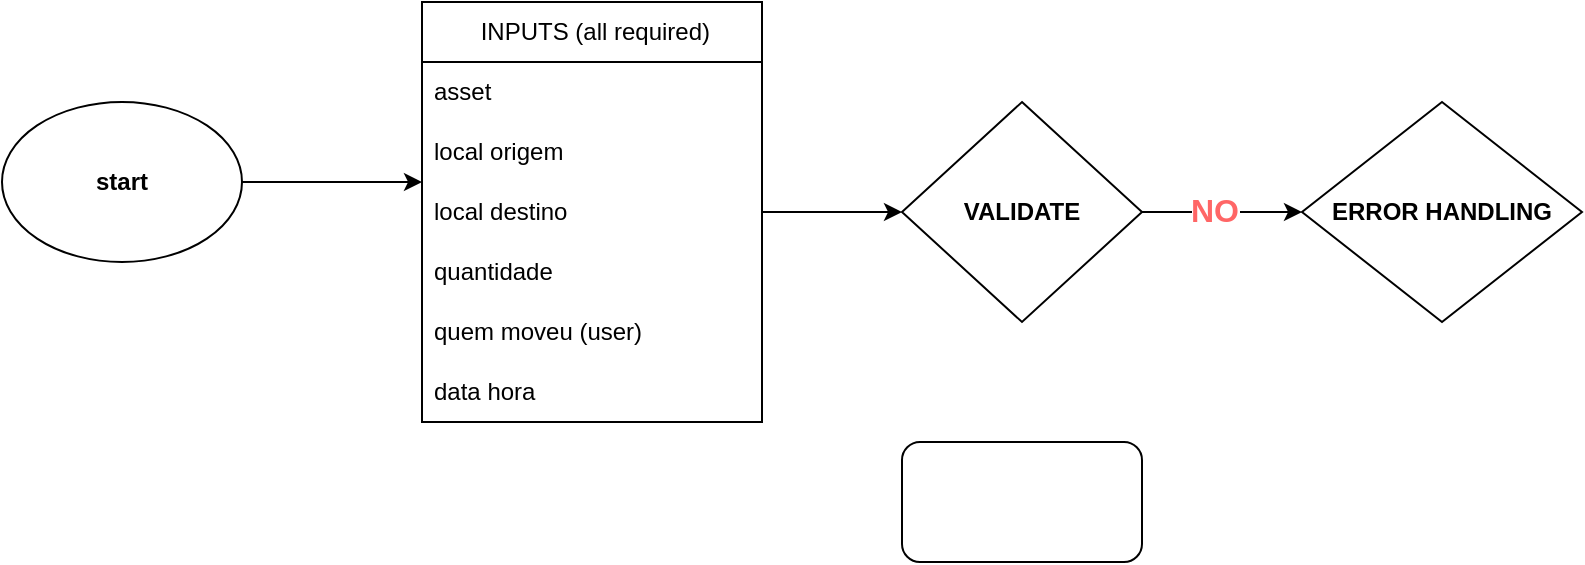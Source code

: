 <mxfile version="24.8.3">
  <diagram name="Page-1" id="jQFn5HOyZnFR5WHQUwbv">
    <mxGraphModel dx="1188" dy="1458" grid="1" gridSize="10" guides="1" tooltips="1" connect="1" arrows="1" fold="1" page="1" pageScale="1" pageWidth="1169" pageHeight="827" math="0" shadow="0">
      <root>
        <mxCell id="0" />
        <mxCell id="1" parent="0" />
        <mxCell id="-QGJuMBhOjV9N6RnQMlm-3" style="edgeStyle=orthogonalEdgeStyle;rounded=0;orthogonalLoop=1;jettySize=auto;html=1;entryX=0;entryY=0.5;entryDx=0;entryDy=0;" parent="1" source="-QGJuMBhOjV9N6RnQMlm-1" edge="1">
          <mxGeometry relative="1" as="geometry">
            <mxPoint x="250" y="70" as="targetPoint" />
          </mxGeometry>
        </mxCell>
        <mxCell id="-QGJuMBhOjV9N6RnQMlm-1" value="start" style="ellipse;whiteSpace=wrap;html=1;fontStyle=1" parent="1" vertex="1">
          <mxGeometry x="40" y="30" width="120" height="80" as="geometry" />
        </mxCell>
        <mxCell id="KGEA-NOSsmliJ40rmCil-3" value="&amp;nbsp;INPUTS (all required)" style="swimlane;fontStyle=0;childLayout=stackLayout;horizontal=1;startSize=30;horizontalStack=0;resizeParent=1;resizeParentMax=0;resizeLast=0;collapsible=1;marginBottom=0;whiteSpace=wrap;html=1;" vertex="1" parent="1">
          <mxGeometry x="250" y="-20" width="170" height="210" as="geometry" />
        </mxCell>
        <mxCell id="KGEA-NOSsmliJ40rmCil-4" value="asset" style="text;strokeColor=none;fillColor=none;align=left;verticalAlign=middle;spacingLeft=4;spacingRight=4;overflow=hidden;points=[[0,0.5],[1,0.5]];portConstraint=eastwest;rotatable=0;whiteSpace=wrap;html=1;" vertex="1" parent="KGEA-NOSsmliJ40rmCil-3">
          <mxGeometry y="30" width="170" height="30" as="geometry" />
        </mxCell>
        <mxCell id="KGEA-NOSsmliJ40rmCil-5" value="local origem" style="text;strokeColor=none;fillColor=none;align=left;verticalAlign=middle;spacingLeft=4;spacingRight=4;overflow=hidden;points=[[0,0.5],[1,0.5]];portConstraint=eastwest;rotatable=0;whiteSpace=wrap;html=1;" vertex="1" parent="KGEA-NOSsmliJ40rmCil-3">
          <mxGeometry y="60" width="170" height="30" as="geometry" />
        </mxCell>
        <mxCell id="KGEA-NOSsmliJ40rmCil-6" value="local destino" style="text;strokeColor=none;fillColor=none;align=left;verticalAlign=middle;spacingLeft=4;spacingRight=4;overflow=hidden;points=[[0,0.5],[1,0.5]];portConstraint=eastwest;rotatable=0;whiteSpace=wrap;html=1;" vertex="1" parent="KGEA-NOSsmliJ40rmCil-3">
          <mxGeometry y="90" width="170" height="30" as="geometry" />
        </mxCell>
        <mxCell id="KGEA-NOSsmliJ40rmCil-7" value="quantidade" style="text;strokeColor=none;fillColor=none;align=left;verticalAlign=middle;spacingLeft=4;spacingRight=4;overflow=hidden;points=[[0,0.5],[1,0.5]];portConstraint=eastwest;rotatable=0;whiteSpace=wrap;html=1;" vertex="1" parent="KGEA-NOSsmliJ40rmCil-3">
          <mxGeometry y="120" width="170" height="30" as="geometry" />
        </mxCell>
        <mxCell id="KGEA-NOSsmliJ40rmCil-8" value="quem moveu (user)" style="text;strokeColor=none;fillColor=none;align=left;verticalAlign=middle;spacingLeft=4;spacingRight=4;overflow=hidden;points=[[0,0.5],[1,0.5]];portConstraint=eastwest;rotatable=0;whiteSpace=wrap;html=1;" vertex="1" parent="KGEA-NOSsmliJ40rmCil-3">
          <mxGeometry y="150" width="170" height="30" as="geometry" />
        </mxCell>
        <mxCell id="KGEA-NOSsmliJ40rmCil-9" value="data hora" style="text;strokeColor=none;fillColor=none;align=left;verticalAlign=middle;spacingLeft=4;spacingRight=4;overflow=hidden;points=[[0,0.5],[1,0.5]];portConstraint=eastwest;rotatable=0;whiteSpace=wrap;html=1;" vertex="1" parent="KGEA-NOSsmliJ40rmCil-3">
          <mxGeometry y="180" width="170" height="30" as="geometry" />
        </mxCell>
        <mxCell id="KGEA-NOSsmliJ40rmCil-17" value="" style="edgeStyle=orthogonalEdgeStyle;rounded=0;orthogonalLoop=1;jettySize=auto;html=1;" edge="1" parent="1" source="KGEA-NOSsmliJ40rmCil-11">
          <mxGeometry relative="1" as="geometry">
            <mxPoint x="690" y="85.0" as="targetPoint" />
          </mxGeometry>
        </mxCell>
        <mxCell id="KGEA-NOSsmliJ40rmCil-20" value="&lt;font style=&quot;font-size: 16px;&quot; color=&quot;#ff6666&quot;&gt;NO&lt;/font&gt;" style="edgeLabel;html=1;align=center;verticalAlign=middle;resizable=0;points=[];fontStyle=1" vertex="1" connectable="0" parent="KGEA-NOSsmliJ40rmCil-17">
          <mxGeometry x="-0.111" y="1" relative="1" as="geometry">
            <mxPoint as="offset" />
          </mxGeometry>
        </mxCell>
        <mxCell id="KGEA-NOSsmliJ40rmCil-11" value="VALIDATE" style="rhombus;whiteSpace=wrap;html=1;fontStyle=1" vertex="1" parent="1">
          <mxGeometry x="490" y="30" width="120" height="110" as="geometry" />
        </mxCell>
        <mxCell id="KGEA-NOSsmliJ40rmCil-12" style="edgeStyle=orthogonalEdgeStyle;rounded=0;orthogonalLoop=1;jettySize=auto;html=1;" edge="1" parent="1" source="KGEA-NOSsmliJ40rmCil-6" target="KGEA-NOSsmliJ40rmCil-11">
          <mxGeometry relative="1" as="geometry" />
        </mxCell>
        <mxCell id="KGEA-NOSsmliJ40rmCil-19" value="ERROR HANDLING" style="rhombus;whiteSpace=wrap;html=1;fontStyle=1" vertex="1" parent="1">
          <mxGeometry x="690" y="30" width="140" height="110" as="geometry" />
        </mxCell>
        <mxCell id="KGEA-NOSsmliJ40rmCil-21" value="" style="rounded=1;whiteSpace=wrap;html=1;" vertex="1" parent="1">
          <mxGeometry x="490" y="200" width="120" height="60" as="geometry" />
        </mxCell>
      </root>
    </mxGraphModel>
  </diagram>
</mxfile>
